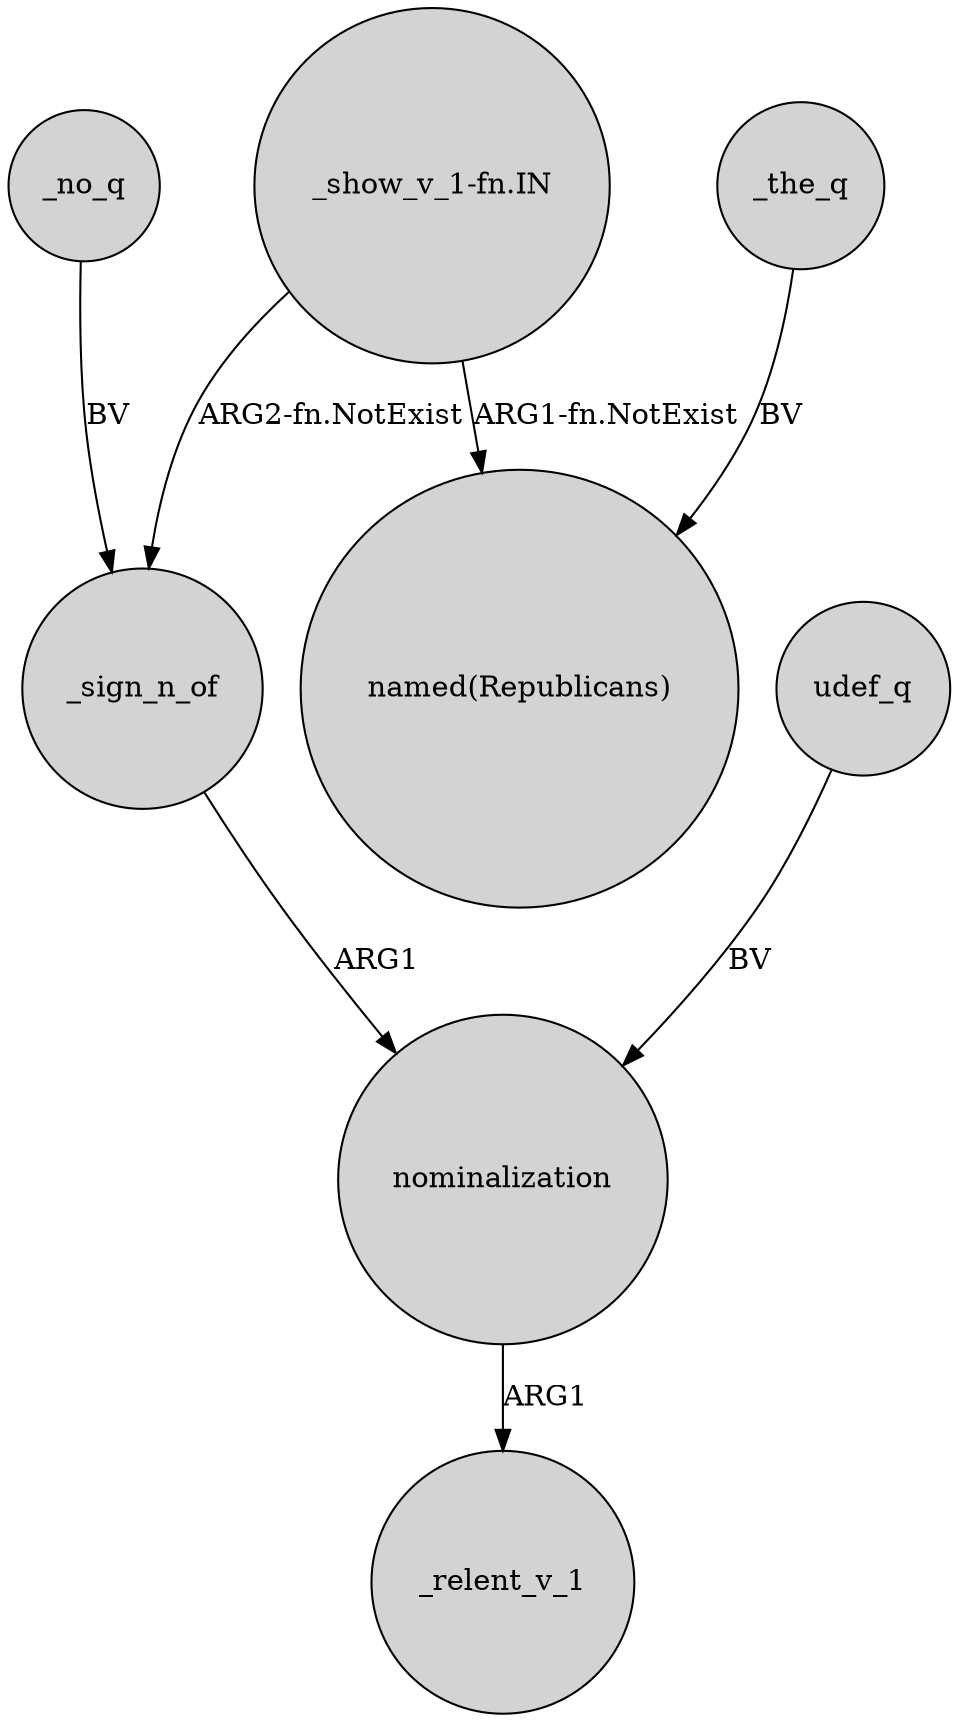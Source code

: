 digraph {
	node [shape=circle style=filled]
	nominalization -> _relent_v_1 [label=ARG1]
	_no_q -> _sign_n_of [label=BV]
	"_show_v_1-fn.IN" -> "named(Republicans)" [label="ARG1-fn.NotExist"]
	udef_q -> nominalization [label=BV]
	_sign_n_of -> nominalization [label=ARG1]
	_the_q -> "named(Republicans)" [label=BV]
	"_show_v_1-fn.IN" -> _sign_n_of [label="ARG2-fn.NotExist"]
}
